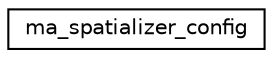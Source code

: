 digraph "Graphical Class Hierarchy"
{
 // LATEX_PDF_SIZE
  edge [fontname="Helvetica",fontsize="10",labelfontname="Helvetica",labelfontsize="10"];
  node [fontname="Helvetica",fontsize="10",shape=record];
  rankdir="LR";
  Node0 [label="ma_spatializer_config",height=0.2,width=0.4,color="black", fillcolor="white", style="filled",URL="$structma__spatializer__config.html",tooltip=" "];
}
